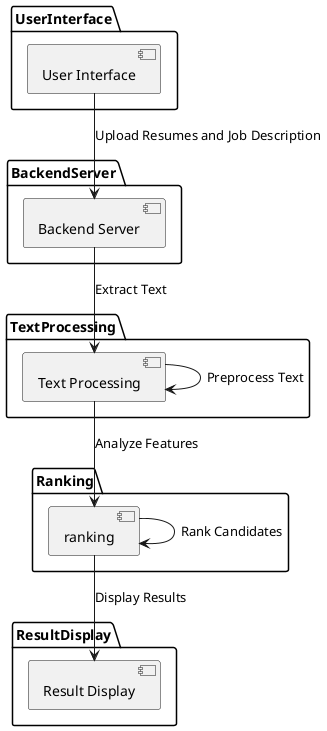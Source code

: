 @startuml

package UserInterface {
  [User Interface]
}

package BackendServer {
  [Backend Server]
}

package TextProcessing {
  [Text Processing]
}

package Ranking {
  [ranking]
}

package ResultDisplay {
  [Result Display]
}

[User Interface] --> [Backend Server] : Upload Resumes and Job Description
[Backend Server] --> [Text Processing] : Extract Text
[Text Processing] --> [Text Processing] : Preprocess Text
[Text Processing] --> [ranking] : Analyze Features
[ranking] --> [ranking] : Rank Candidates
[ranking] --> [Result Display] : Display Results

@enduml



